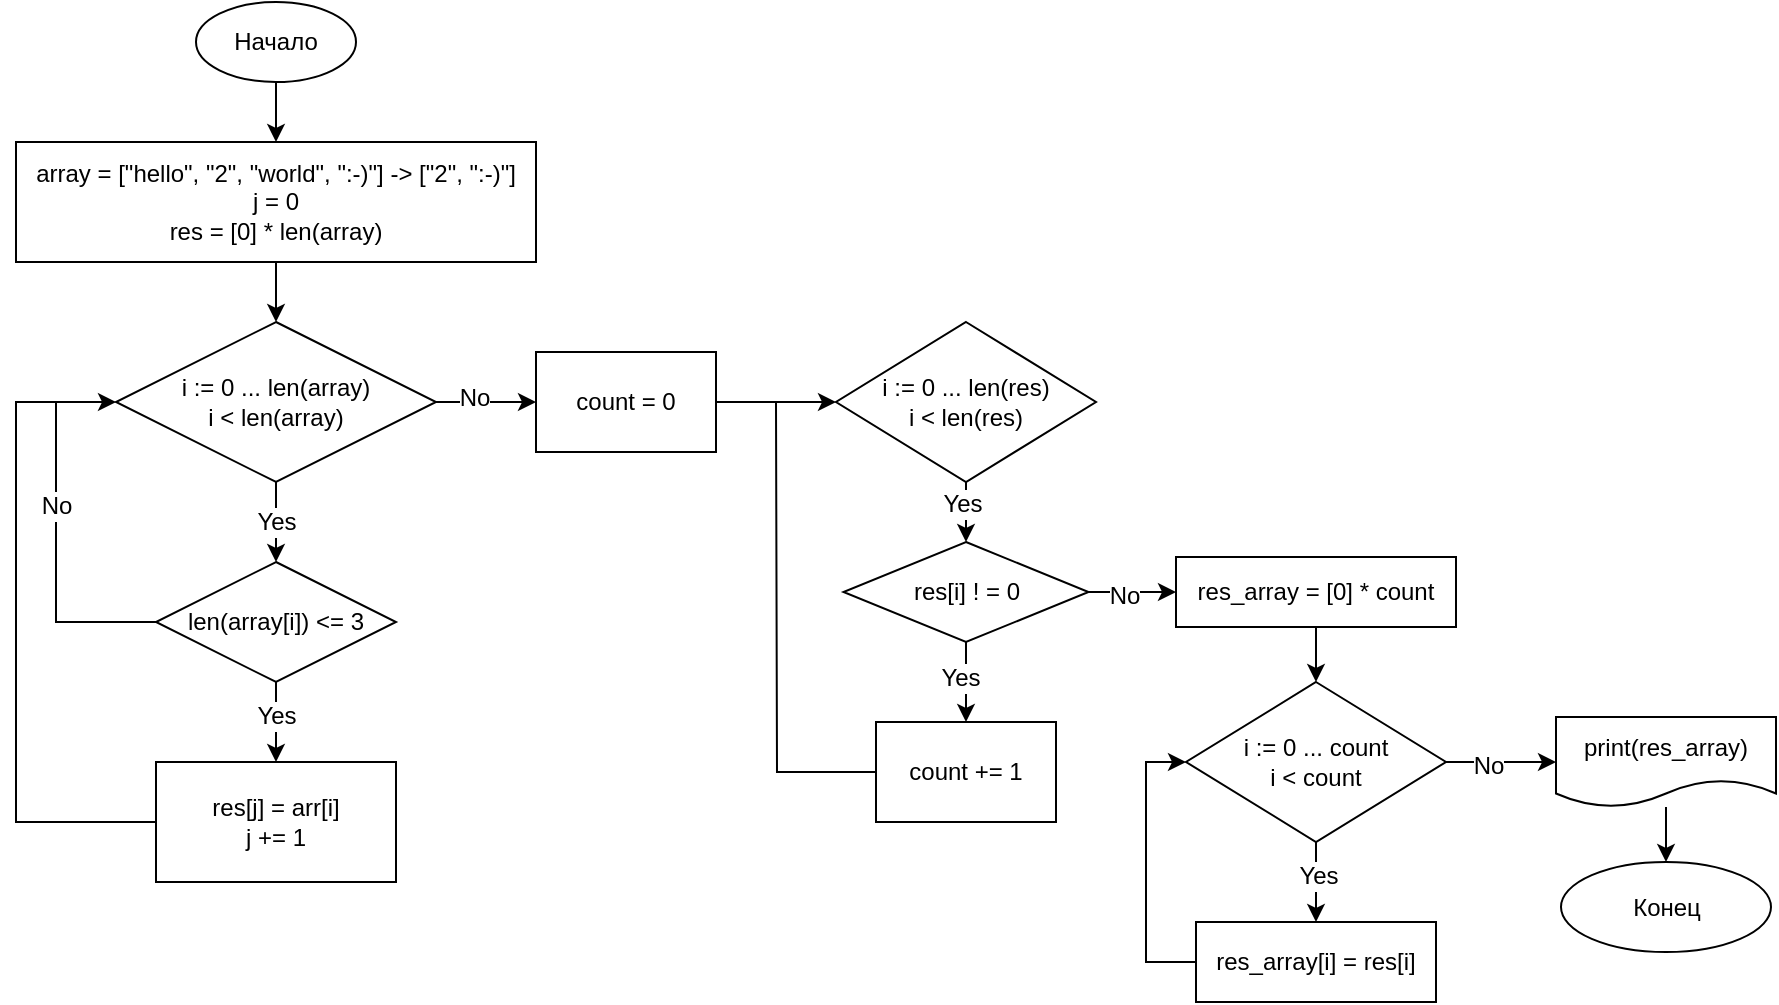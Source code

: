 <mxfile>
    <diagram id="l4tA-zFI-tjMBGAWhJLg" name="Страница 1">
        <mxGraphModel dx="1795" dy="394" grid="1" gridSize="10" guides="1" tooltips="1" connect="1" arrows="1" fold="1" page="1" pageScale="1" pageWidth="827" pageHeight="1169" math="0" shadow="0">
            <root>
                <mxCell id="0"/>
                <mxCell id="1" parent="0"/>
                <mxCell id="2" style="edgeStyle=orthogonalEdgeStyle;rounded=0;orthogonalLoop=1;jettySize=auto;html=1;exitX=0.5;exitY=1;exitDx=0;exitDy=0;fontFamily=Helvetica;fontSize=12;" edge="1" parent="1" source="3" target="5">
                    <mxGeometry relative="1" as="geometry"/>
                </mxCell>
                <mxCell id="3" value="Начало" style="ellipse;whiteSpace=wrap;html=1;" vertex="1" parent="1">
                    <mxGeometry x="-650" y="50" width="80" height="40" as="geometry"/>
                </mxCell>
                <mxCell id="4" style="edgeStyle=orthogonalEdgeStyle;rounded=0;orthogonalLoop=1;jettySize=auto;html=1;exitX=0.5;exitY=1;exitDx=0;exitDy=0;entryX=0.5;entryY=0;entryDx=0;entryDy=0;fontFamily=Helvetica;fontSize=12;" edge="1" parent="1" source="5" target="10">
                    <mxGeometry relative="1" as="geometry"/>
                </mxCell>
                <mxCell id="5" value="&lt;br&gt;array = [&quot;hello&quot;, &quot;2&quot;, &quot;world&quot;, &quot;:-)&quot;] -&amp;gt; [&quot;2&quot;, &quot;:-)&quot;]&lt;br&gt;j = 0&lt;br&gt;res = [0] * len(array)&lt;br&gt;&lt;span style=&quot;color: rgb(36 , 41 , 47) ; background-color: rgb(255 , 255 , 255)&quot;&gt;&lt;font style=&quot;font-size: 12px&quot;&gt;&lt;br&gt;&lt;/font&gt;&lt;/span&gt;" style="rounded=0;whiteSpace=wrap;html=1;" vertex="1" parent="1">
                    <mxGeometry x="-740" y="120" width="260" height="60" as="geometry"/>
                </mxCell>
                <mxCell id="6" style="edgeStyle=orthogonalEdgeStyle;rounded=0;orthogonalLoop=1;jettySize=auto;html=1;exitX=0.5;exitY=1;exitDx=0;exitDy=0;entryX=0.5;entryY=0;entryDx=0;entryDy=0;fontFamily=Helvetica;fontSize=12;" edge="1" parent="1" source="10" target="13">
                    <mxGeometry relative="1" as="geometry"/>
                </mxCell>
                <mxCell id="7" value="Yes" style="edgeLabel;html=1;align=center;verticalAlign=middle;resizable=0;points=[];fontSize=12;fontFamily=Helvetica;" vertex="1" connectable="0" parent="6">
                    <mxGeometry x="-0.025" relative="1" as="geometry">
                        <mxPoint as="offset"/>
                    </mxGeometry>
                </mxCell>
                <mxCell id="8" style="edgeStyle=orthogonalEdgeStyle;rounded=0;orthogonalLoop=1;jettySize=auto;html=1;exitX=1;exitY=0.5;exitDx=0;exitDy=0;fontFamily=Helvetica;fontSize=12;" edge="1" parent="1" source="10" target="19">
                    <mxGeometry relative="1" as="geometry"/>
                </mxCell>
                <mxCell id="9" value="No" style="edgeLabel;html=1;align=center;verticalAlign=middle;resizable=0;points=[];fontSize=12;fontFamily=Helvetica;" vertex="1" connectable="0" parent="8">
                    <mxGeometry x="-0.24" y="2" relative="1" as="geometry">
                        <mxPoint as="offset"/>
                    </mxGeometry>
                </mxCell>
                <mxCell id="10" value="i := 0 ... len(array)&lt;br&gt;i &amp;lt; len(array)" style="rhombus;whiteSpace=wrap;html=1;fontFamily=Helvetica;fontSize=12;" vertex="1" parent="1">
                    <mxGeometry x="-690" y="210" width="160" height="80" as="geometry"/>
                </mxCell>
                <mxCell id="11" style="edgeStyle=orthogonalEdgeStyle;rounded=0;orthogonalLoop=1;jettySize=auto;html=1;exitX=0.5;exitY=1;exitDx=0;exitDy=0;entryX=0.5;entryY=0;entryDx=0;entryDy=0;fontFamily=Helvetica;fontSize=12;" edge="1" parent="1" source="13" target="15">
                    <mxGeometry relative="1" as="geometry"/>
                </mxCell>
                <mxCell id="12" value="Yes" style="edgeLabel;html=1;align=center;verticalAlign=middle;resizable=0;points=[];fontSize=12;fontFamily=Helvetica;" vertex="1" connectable="0" parent="11">
                    <mxGeometry x="-0.15" relative="1" as="geometry">
                        <mxPoint as="offset"/>
                    </mxGeometry>
                </mxCell>
                <mxCell id="13" value="len(array[i]) &amp;lt;= 3" style="rhombus;whiteSpace=wrap;html=1;fontFamily=Helvetica;fontSize=12;" vertex="1" parent="1">
                    <mxGeometry x="-670" y="330" width="120" height="60" as="geometry"/>
                </mxCell>
                <mxCell id="14" style="edgeStyle=orthogonalEdgeStyle;rounded=0;orthogonalLoop=1;jettySize=auto;html=1;exitX=0;exitY=0.5;exitDx=0;exitDy=0;entryX=0;entryY=0.5;entryDx=0;entryDy=0;fontFamily=Helvetica;fontSize=12;" edge="1" parent="1" source="15" target="10">
                    <mxGeometry relative="1" as="geometry">
                        <Array as="points">
                            <mxPoint x="-740" y="460"/>
                            <mxPoint x="-740" y="250"/>
                        </Array>
                    </mxGeometry>
                </mxCell>
                <mxCell id="15" value="res[j] = arr[i]&lt;br&gt;j += 1" style="rounded=0;whiteSpace=wrap;html=1;fontFamily=Helvetica;fontSize=12;" vertex="1" parent="1">
                    <mxGeometry x="-670" y="430" width="120" height="60" as="geometry"/>
                </mxCell>
                <mxCell id="16" value="" style="endArrow=none;html=1;rounded=0;fontFamily=Helvetica;fontSize=12;entryX=0;entryY=0.5;entryDx=0;entryDy=0;" edge="1" parent="1" target="13">
                    <mxGeometry width="50" height="50" relative="1" as="geometry">
                        <mxPoint x="-720" y="250" as="sourcePoint"/>
                        <mxPoint x="-680" y="360" as="targetPoint"/>
                        <Array as="points">
                            <mxPoint x="-720" y="360"/>
                        </Array>
                    </mxGeometry>
                </mxCell>
                <mxCell id="17" value="No" style="edgeLabel;html=1;align=center;verticalAlign=middle;resizable=0;points=[];fontSize=12;fontFamily=Helvetica;" vertex="1" connectable="0" parent="16">
                    <mxGeometry x="-0.35" relative="1" as="geometry">
                        <mxPoint as="offset"/>
                    </mxGeometry>
                </mxCell>
                <mxCell id="18" style="edgeStyle=orthogonalEdgeStyle;rounded=0;orthogonalLoop=1;jettySize=auto;html=1;exitX=1;exitY=0.5;exitDx=0;exitDy=0;entryX=0;entryY=0.5;entryDx=0;entryDy=0;fontFamily=Helvetica;fontSize=12;" edge="1" parent="1" source="19" target="22">
                    <mxGeometry relative="1" as="geometry"/>
                </mxCell>
                <mxCell id="19" value="count = 0" style="rounded=0;whiteSpace=wrap;html=1;fontFamily=Helvetica;fontSize=12;" vertex="1" parent="1">
                    <mxGeometry x="-480" y="225" width="90" height="50" as="geometry"/>
                </mxCell>
                <mxCell id="20" style="edgeStyle=orthogonalEdgeStyle;rounded=0;orthogonalLoop=1;jettySize=auto;html=1;exitX=0.5;exitY=1;exitDx=0;exitDy=0;entryX=0.5;entryY=0;entryDx=0;entryDy=0;fontFamily=Helvetica;fontSize=12;" edge="1" parent="1" source="22" target="27">
                    <mxGeometry relative="1" as="geometry"/>
                </mxCell>
                <mxCell id="21" value="Yes" style="edgeLabel;html=1;align=center;verticalAlign=middle;resizable=0;points=[];fontSize=12;fontFamily=Helvetica;" vertex="1" connectable="0" parent="20">
                    <mxGeometry x="-0.3" y="-2" relative="1" as="geometry">
                        <mxPoint as="offset"/>
                    </mxGeometry>
                </mxCell>
                <mxCell id="22" value="i := 0 ... len(res)&lt;br&gt;i &amp;lt; len(res)" style="rhombus;whiteSpace=wrap;html=1;fontFamily=Helvetica;fontSize=12;" vertex="1" parent="1">
                    <mxGeometry x="-330" y="210" width="130" height="80" as="geometry"/>
                </mxCell>
                <mxCell id="23" style="edgeStyle=orthogonalEdgeStyle;rounded=0;orthogonalLoop=1;jettySize=auto;html=1;exitX=0.5;exitY=1;exitDx=0;exitDy=0;entryX=0.5;entryY=0;entryDx=0;entryDy=0;fontFamily=Helvetica;fontSize=12;" edge="1" parent="1" source="27" target="29">
                    <mxGeometry relative="1" as="geometry"/>
                </mxCell>
                <mxCell id="24" value="Yes" style="edgeLabel;html=1;align=center;verticalAlign=middle;resizable=0;points=[];fontSize=12;fontFamily=Helvetica;" vertex="1" connectable="0" parent="23">
                    <mxGeometry x="-0.1" y="-3" relative="1" as="geometry">
                        <mxPoint as="offset"/>
                    </mxGeometry>
                </mxCell>
                <mxCell id="25" style="edgeStyle=orthogonalEdgeStyle;rounded=0;orthogonalLoop=1;jettySize=auto;html=1;exitX=1;exitY=0.5;exitDx=0;exitDy=0;entryX=0;entryY=0.5;entryDx=0;entryDy=0;fontFamily=Helvetica;fontSize=12;endArrow=classic;endFill=1;" edge="1" parent="1" source="27" target="31">
                    <mxGeometry relative="1" as="geometry"/>
                </mxCell>
                <mxCell id="26" value="No" style="edgeLabel;html=1;align=center;verticalAlign=middle;resizable=0;points=[];fontSize=12;fontFamily=Helvetica;" vertex="1" connectable="0" parent="25">
                    <mxGeometry x="-0.189" y="-2" relative="1" as="geometry">
                        <mxPoint as="offset"/>
                    </mxGeometry>
                </mxCell>
                <mxCell id="27" value="res[i] ! = 0" style="rhombus;whiteSpace=wrap;html=1;fontFamily=Helvetica;fontSize=12;" vertex="1" parent="1">
                    <mxGeometry x="-326.25" y="320" width="122.5" height="50" as="geometry"/>
                </mxCell>
                <mxCell id="28" style="edgeStyle=orthogonalEdgeStyle;rounded=0;orthogonalLoop=1;jettySize=auto;html=1;exitX=0;exitY=0.5;exitDx=0;exitDy=0;fontFamily=Helvetica;fontSize=12;endArrow=none;endFill=0;" edge="1" parent="1" source="29">
                    <mxGeometry relative="1" as="geometry">
                        <mxPoint x="-360" y="250" as="targetPoint"/>
                    </mxGeometry>
                </mxCell>
                <mxCell id="29" value="count += 1" style="rounded=0;whiteSpace=wrap;html=1;fontFamily=Helvetica;fontSize=12;" vertex="1" parent="1">
                    <mxGeometry x="-310" y="410" width="90" height="50" as="geometry"/>
                </mxCell>
                <mxCell id="30" value="" style="edgeStyle=orthogonalEdgeStyle;rounded=0;orthogonalLoop=1;jettySize=auto;html=1;fontFamily=Helvetica;fontSize=12;endArrow=classic;endFill=1;" edge="1" parent="1" source="31" target="36">
                    <mxGeometry relative="1" as="geometry"/>
                </mxCell>
                <mxCell id="31" value="res_array = [0] * count" style="rounded=0;whiteSpace=wrap;html=1;fontFamily=Helvetica;fontSize=12;" vertex="1" parent="1">
                    <mxGeometry x="-160" y="327.5" width="140" height="35" as="geometry"/>
                </mxCell>
                <mxCell id="32" value="" style="edgeStyle=orthogonalEdgeStyle;rounded=0;orthogonalLoop=1;jettySize=auto;html=1;fontFamily=Helvetica;fontSize=12;endArrow=classic;endFill=1;" edge="1" parent="1" source="36" target="38">
                    <mxGeometry relative="1" as="geometry"/>
                </mxCell>
                <mxCell id="33" value="Yes" style="edgeLabel;html=1;align=center;verticalAlign=middle;resizable=0;points=[];fontSize=12;fontFamily=Helvetica;" vertex="1" connectable="0" parent="32">
                    <mxGeometry x="-0.175" y="1" relative="1" as="geometry">
                        <mxPoint as="offset"/>
                    </mxGeometry>
                </mxCell>
                <mxCell id="34" style="edgeStyle=orthogonalEdgeStyle;rounded=0;orthogonalLoop=1;jettySize=auto;html=1;exitX=1;exitY=0.5;exitDx=0;exitDy=0;entryX=0;entryY=0.5;entryDx=0;entryDy=0;fontFamily=Helvetica;fontSize=12;endArrow=classic;endFill=1;" edge="1" parent="1" source="36" target="40">
                    <mxGeometry relative="1" as="geometry"/>
                </mxCell>
                <mxCell id="35" value="No" style="edgeLabel;html=1;align=center;verticalAlign=middle;resizable=0;points=[];fontSize=12;fontFamily=Helvetica;" vertex="1" connectable="0" parent="34">
                    <mxGeometry x="-0.236" y="-1" relative="1" as="geometry">
                        <mxPoint y="1" as="offset"/>
                    </mxGeometry>
                </mxCell>
                <mxCell id="36" value="i := 0 ... count&lt;br&gt;i &amp;lt; count" style="rhombus;whiteSpace=wrap;html=1;rounded=0;" vertex="1" parent="1">
                    <mxGeometry x="-155" y="390" width="130" height="80" as="geometry"/>
                </mxCell>
                <mxCell id="37" style="edgeStyle=orthogonalEdgeStyle;rounded=0;orthogonalLoop=1;jettySize=auto;html=1;exitX=0;exitY=0.5;exitDx=0;exitDy=0;entryX=0;entryY=0.5;entryDx=0;entryDy=0;fontFamily=Helvetica;fontSize=12;endArrow=classic;endFill=1;" edge="1" parent="1" source="38" target="36">
                    <mxGeometry relative="1" as="geometry"/>
                </mxCell>
                <mxCell id="38" value="res_array[i] = res[i]" style="whiteSpace=wrap;html=1;rounded=0;" vertex="1" parent="1">
                    <mxGeometry x="-150" y="510" width="120" height="40" as="geometry"/>
                </mxCell>
                <mxCell id="39" value="" style="edgeStyle=orthogonalEdgeStyle;rounded=0;orthogonalLoop=1;jettySize=auto;html=1;fontFamily=Helvetica;fontSize=12;endArrow=classic;endFill=1;" edge="1" parent="1" source="40" target="41">
                    <mxGeometry relative="1" as="geometry"/>
                </mxCell>
                <mxCell id="40" value="print(res_array)" style="shape=document;whiteSpace=wrap;html=1;boundedLbl=1;fontFamily=Helvetica;fontSize=12;" vertex="1" parent="1">
                    <mxGeometry x="30" y="407.5" width="110" height="45" as="geometry"/>
                </mxCell>
                <mxCell id="41" value="Конец" style="ellipse;whiteSpace=wrap;html=1;" vertex="1" parent="1">
                    <mxGeometry x="32.5" y="480" width="105" height="45" as="geometry"/>
                </mxCell>
            </root>
        </mxGraphModel>
    </diagram>
</mxfile>